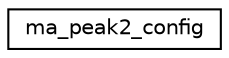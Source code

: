 digraph "Graphical Class Hierarchy"
{
 // LATEX_PDF_SIZE
  edge [fontname="Helvetica",fontsize="10",labelfontname="Helvetica",labelfontsize="10"];
  node [fontname="Helvetica",fontsize="10",shape=record];
  rankdir="LR";
  Node0 [label="ma_peak2_config",height=0.2,width=0.4,color="black", fillcolor="white", style="filled",URL="$structma__peak2__config.html",tooltip=" "];
}
